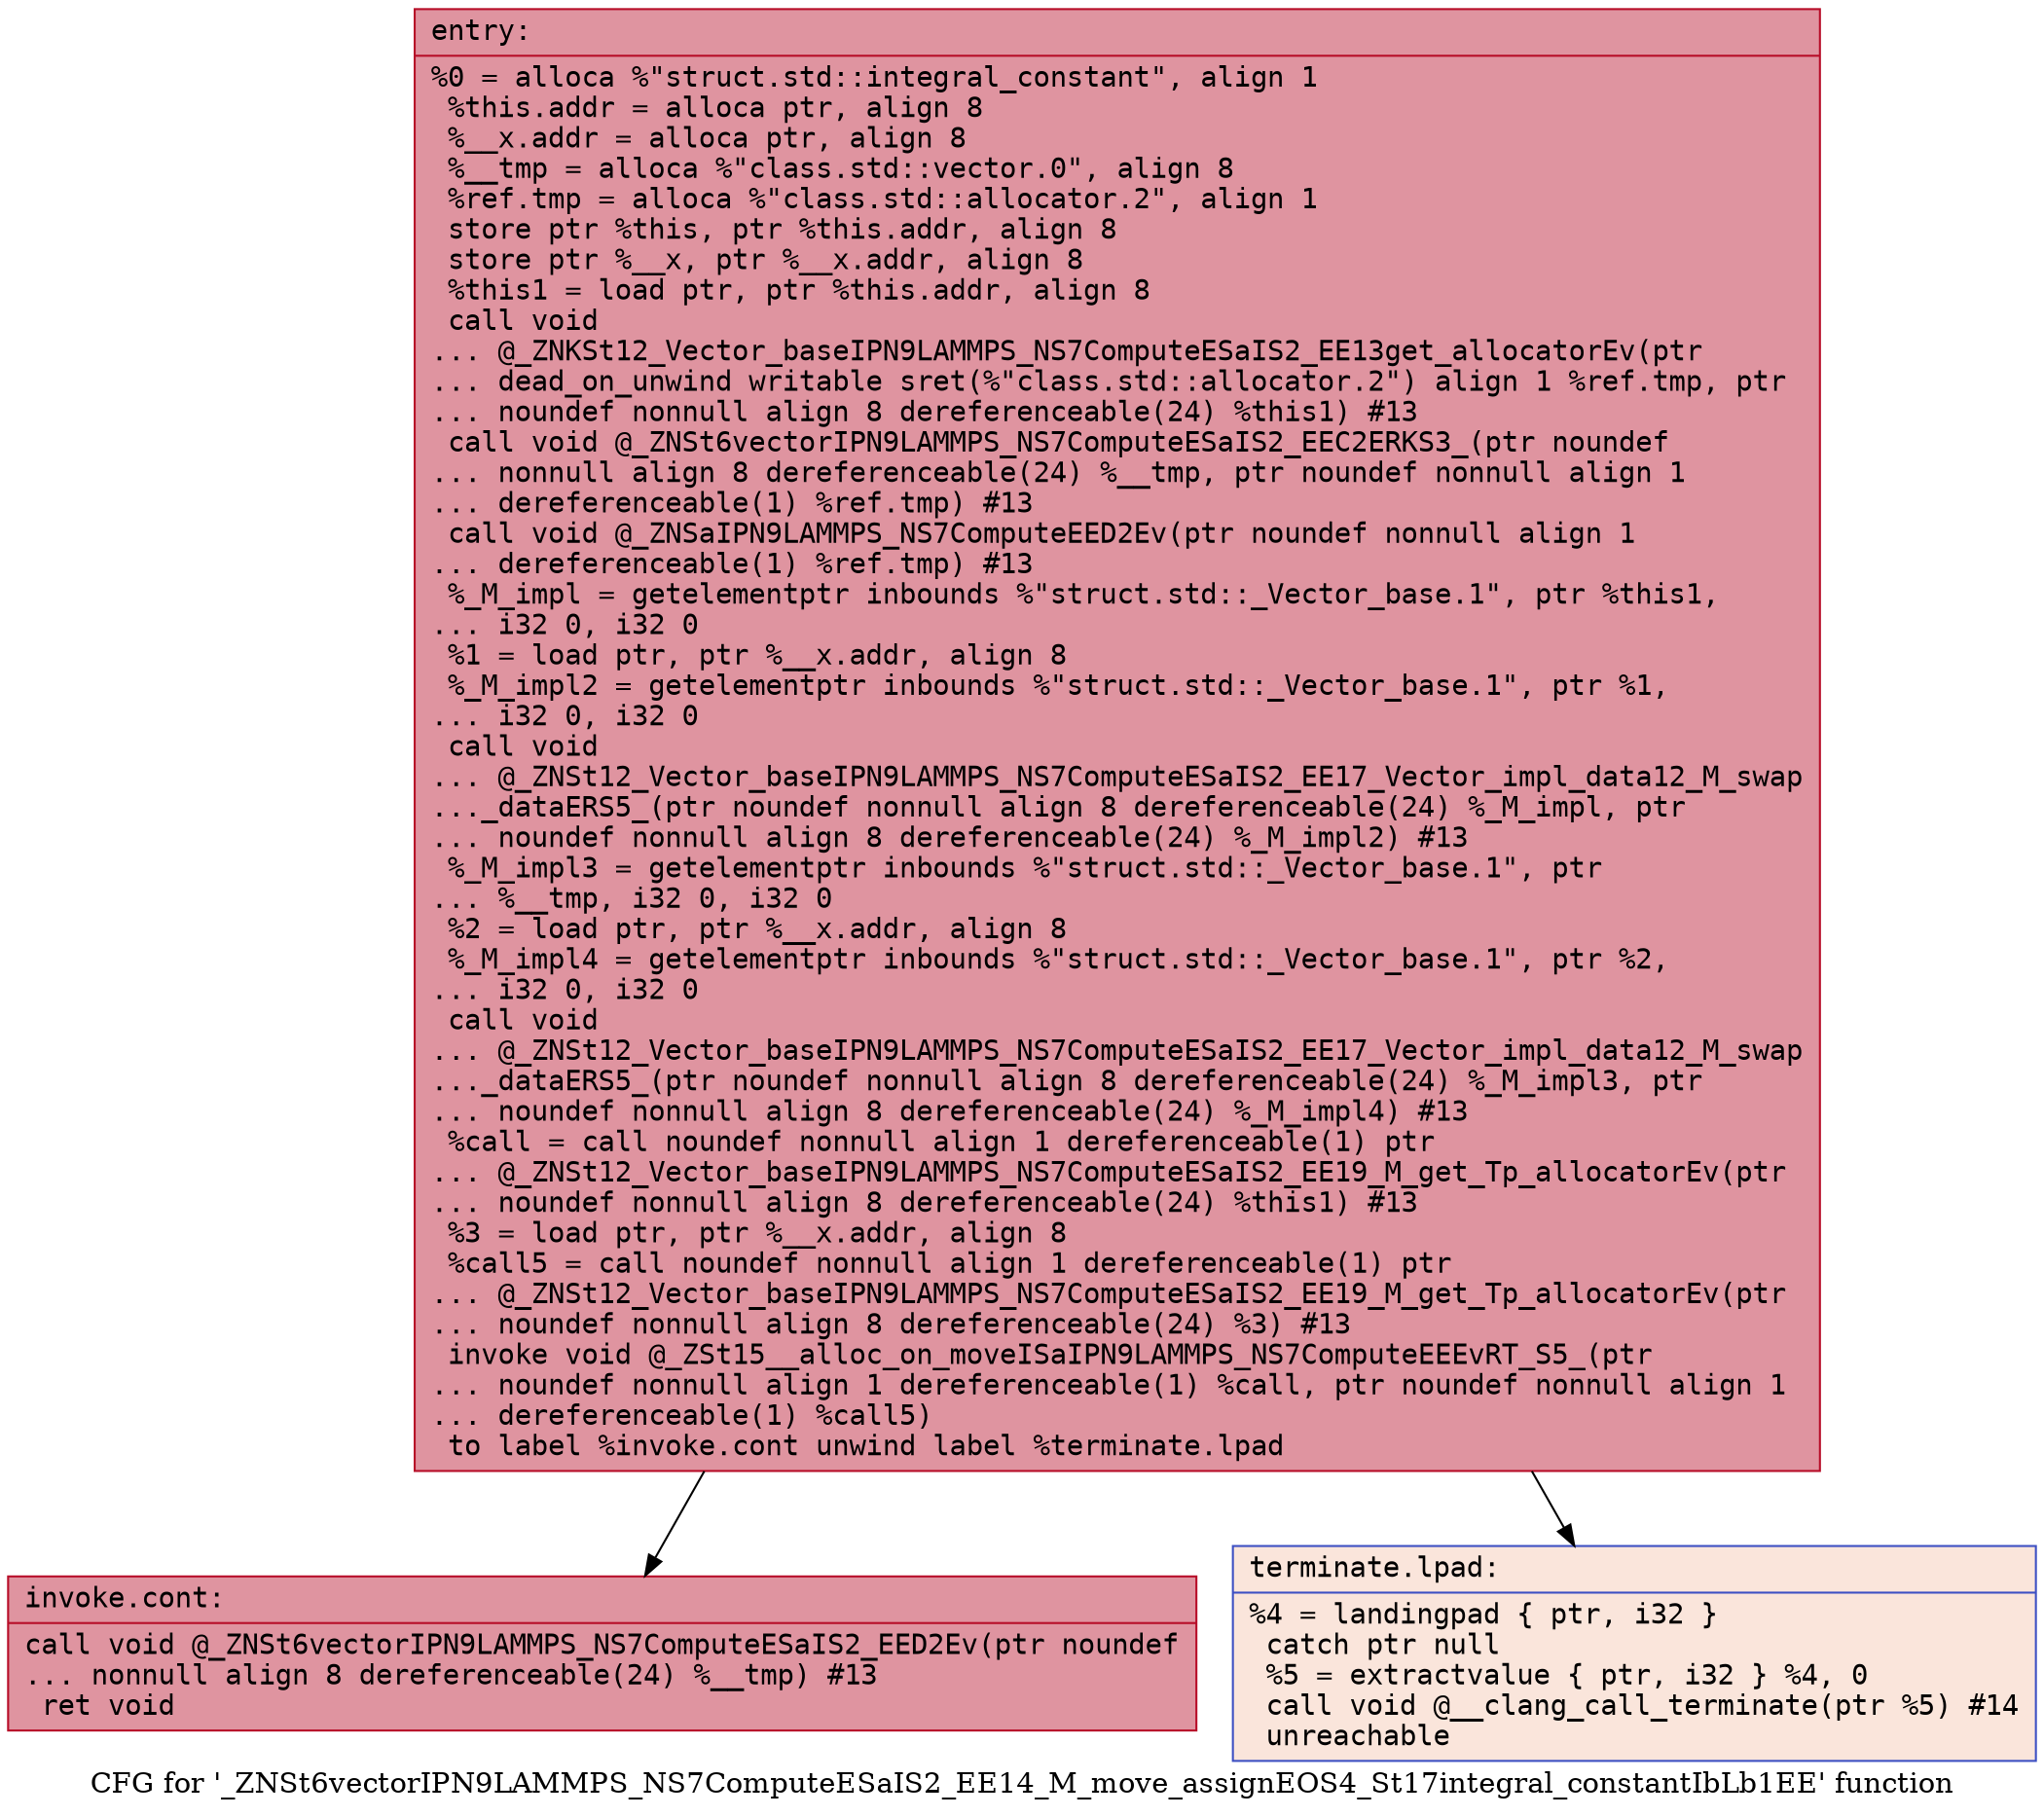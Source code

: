 digraph "CFG for '_ZNSt6vectorIPN9LAMMPS_NS7ComputeESaIS2_EE14_M_move_assignEOS4_St17integral_constantIbLb1EE' function" {
	label="CFG for '_ZNSt6vectorIPN9LAMMPS_NS7ComputeESaIS2_EE14_M_move_assignEOS4_St17integral_constantIbLb1EE' function";

	Node0x561f165979c0 [shape=record,color="#b70d28ff", style=filled, fillcolor="#b70d2870" fontname="Courier",label="{entry:\l|  %0 = alloca %\"struct.std::integral_constant\", align 1\l  %this.addr = alloca ptr, align 8\l  %__x.addr = alloca ptr, align 8\l  %__tmp = alloca %\"class.std::vector.0\", align 8\l  %ref.tmp = alloca %\"class.std::allocator.2\", align 1\l  store ptr %this, ptr %this.addr, align 8\l  store ptr %__x, ptr %__x.addr, align 8\l  %this1 = load ptr, ptr %this.addr, align 8\l  call void\l... @_ZNKSt12_Vector_baseIPN9LAMMPS_NS7ComputeESaIS2_EE13get_allocatorEv(ptr\l... dead_on_unwind writable sret(%\"class.std::allocator.2\") align 1 %ref.tmp, ptr\l... noundef nonnull align 8 dereferenceable(24) %this1) #13\l  call void @_ZNSt6vectorIPN9LAMMPS_NS7ComputeESaIS2_EEC2ERKS3_(ptr noundef\l... nonnull align 8 dereferenceable(24) %__tmp, ptr noundef nonnull align 1\l... dereferenceable(1) %ref.tmp) #13\l  call void @_ZNSaIPN9LAMMPS_NS7ComputeEED2Ev(ptr noundef nonnull align 1\l... dereferenceable(1) %ref.tmp) #13\l  %_M_impl = getelementptr inbounds %\"struct.std::_Vector_base.1\", ptr %this1,\l... i32 0, i32 0\l  %1 = load ptr, ptr %__x.addr, align 8\l  %_M_impl2 = getelementptr inbounds %\"struct.std::_Vector_base.1\", ptr %1,\l... i32 0, i32 0\l  call void\l... @_ZNSt12_Vector_baseIPN9LAMMPS_NS7ComputeESaIS2_EE17_Vector_impl_data12_M_swap\l..._dataERS5_(ptr noundef nonnull align 8 dereferenceable(24) %_M_impl, ptr\l... noundef nonnull align 8 dereferenceable(24) %_M_impl2) #13\l  %_M_impl3 = getelementptr inbounds %\"struct.std::_Vector_base.1\", ptr\l... %__tmp, i32 0, i32 0\l  %2 = load ptr, ptr %__x.addr, align 8\l  %_M_impl4 = getelementptr inbounds %\"struct.std::_Vector_base.1\", ptr %2,\l... i32 0, i32 0\l  call void\l... @_ZNSt12_Vector_baseIPN9LAMMPS_NS7ComputeESaIS2_EE17_Vector_impl_data12_M_swap\l..._dataERS5_(ptr noundef nonnull align 8 dereferenceable(24) %_M_impl3, ptr\l... noundef nonnull align 8 dereferenceable(24) %_M_impl4) #13\l  %call = call noundef nonnull align 1 dereferenceable(1) ptr\l... @_ZNSt12_Vector_baseIPN9LAMMPS_NS7ComputeESaIS2_EE19_M_get_Tp_allocatorEv(ptr\l... noundef nonnull align 8 dereferenceable(24) %this1) #13\l  %3 = load ptr, ptr %__x.addr, align 8\l  %call5 = call noundef nonnull align 1 dereferenceable(1) ptr\l... @_ZNSt12_Vector_baseIPN9LAMMPS_NS7ComputeESaIS2_EE19_M_get_Tp_allocatorEv(ptr\l... noundef nonnull align 8 dereferenceable(24) %3) #13\l  invoke void @_ZSt15__alloc_on_moveISaIPN9LAMMPS_NS7ComputeEEEvRT_S5_(ptr\l... noundef nonnull align 1 dereferenceable(1) %call, ptr noundef nonnull align 1\l... dereferenceable(1) %call5)\l          to label %invoke.cont unwind label %terminate.lpad\l}"];
	Node0x561f165979c0 -> Node0x561f165990f0[tooltip="entry -> invoke.cont\nProbability 100.00%" ];
	Node0x561f165979c0 -> Node0x561f16599170[tooltip="entry -> terminate.lpad\nProbability 0.00%" ];
	Node0x561f165990f0 [shape=record,color="#b70d28ff", style=filled, fillcolor="#b70d2870" fontname="Courier",label="{invoke.cont:\l|  call void @_ZNSt6vectorIPN9LAMMPS_NS7ComputeESaIS2_EED2Ev(ptr noundef\l... nonnull align 8 dereferenceable(24) %__tmp) #13\l  ret void\l}"];
	Node0x561f16599170 [shape=record,color="#3d50c3ff", style=filled, fillcolor="#f4c5ad70" fontname="Courier",label="{terminate.lpad:\l|  %4 = landingpad \{ ptr, i32 \}\l          catch ptr null\l  %5 = extractvalue \{ ptr, i32 \} %4, 0\l  call void @__clang_call_terminate(ptr %5) #14\l  unreachable\l}"];
}

